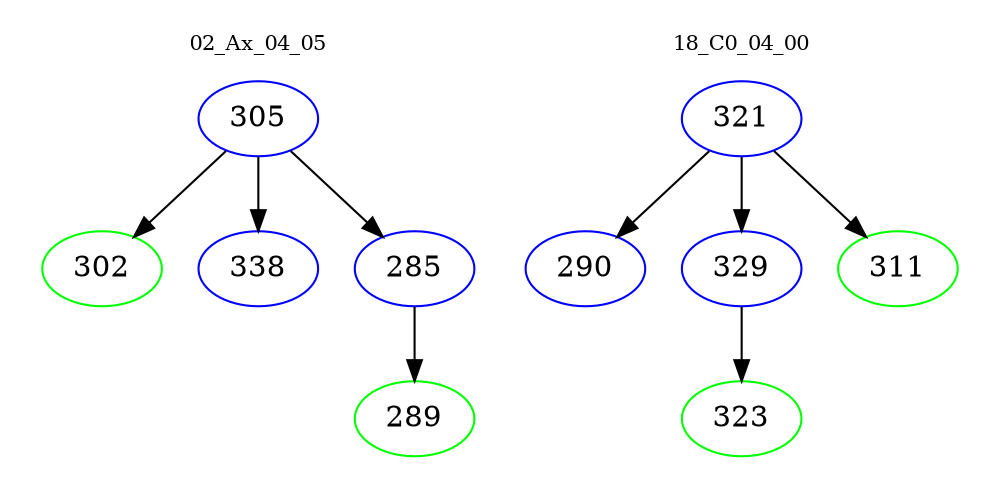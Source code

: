 digraph{
subgraph cluster_0 {
color = white
label = "02_Ax_04_05";
fontsize=10;
T0_305 [label="305", color="blue"]
T0_305 -> T0_302 [color="black"]
T0_302 [label="302", color="green"]
T0_305 -> T0_338 [color="black"]
T0_338 [label="338", color="blue"]
T0_305 -> T0_285 [color="black"]
T0_285 [label="285", color="blue"]
T0_285 -> T0_289 [color="black"]
T0_289 [label="289", color="green"]
}
subgraph cluster_1 {
color = white
label = "18_C0_04_00";
fontsize=10;
T1_321 [label="321", color="blue"]
T1_321 -> T1_290 [color="black"]
T1_290 [label="290", color="blue"]
T1_321 -> T1_329 [color="black"]
T1_329 [label="329", color="blue"]
T1_329 -> T1_323 [color="black"]
T1_323 [label="323", color="green"]
T1_321 -> T1_311 [color="black"]
T1_311 [label="311", color="green"]
}
}
